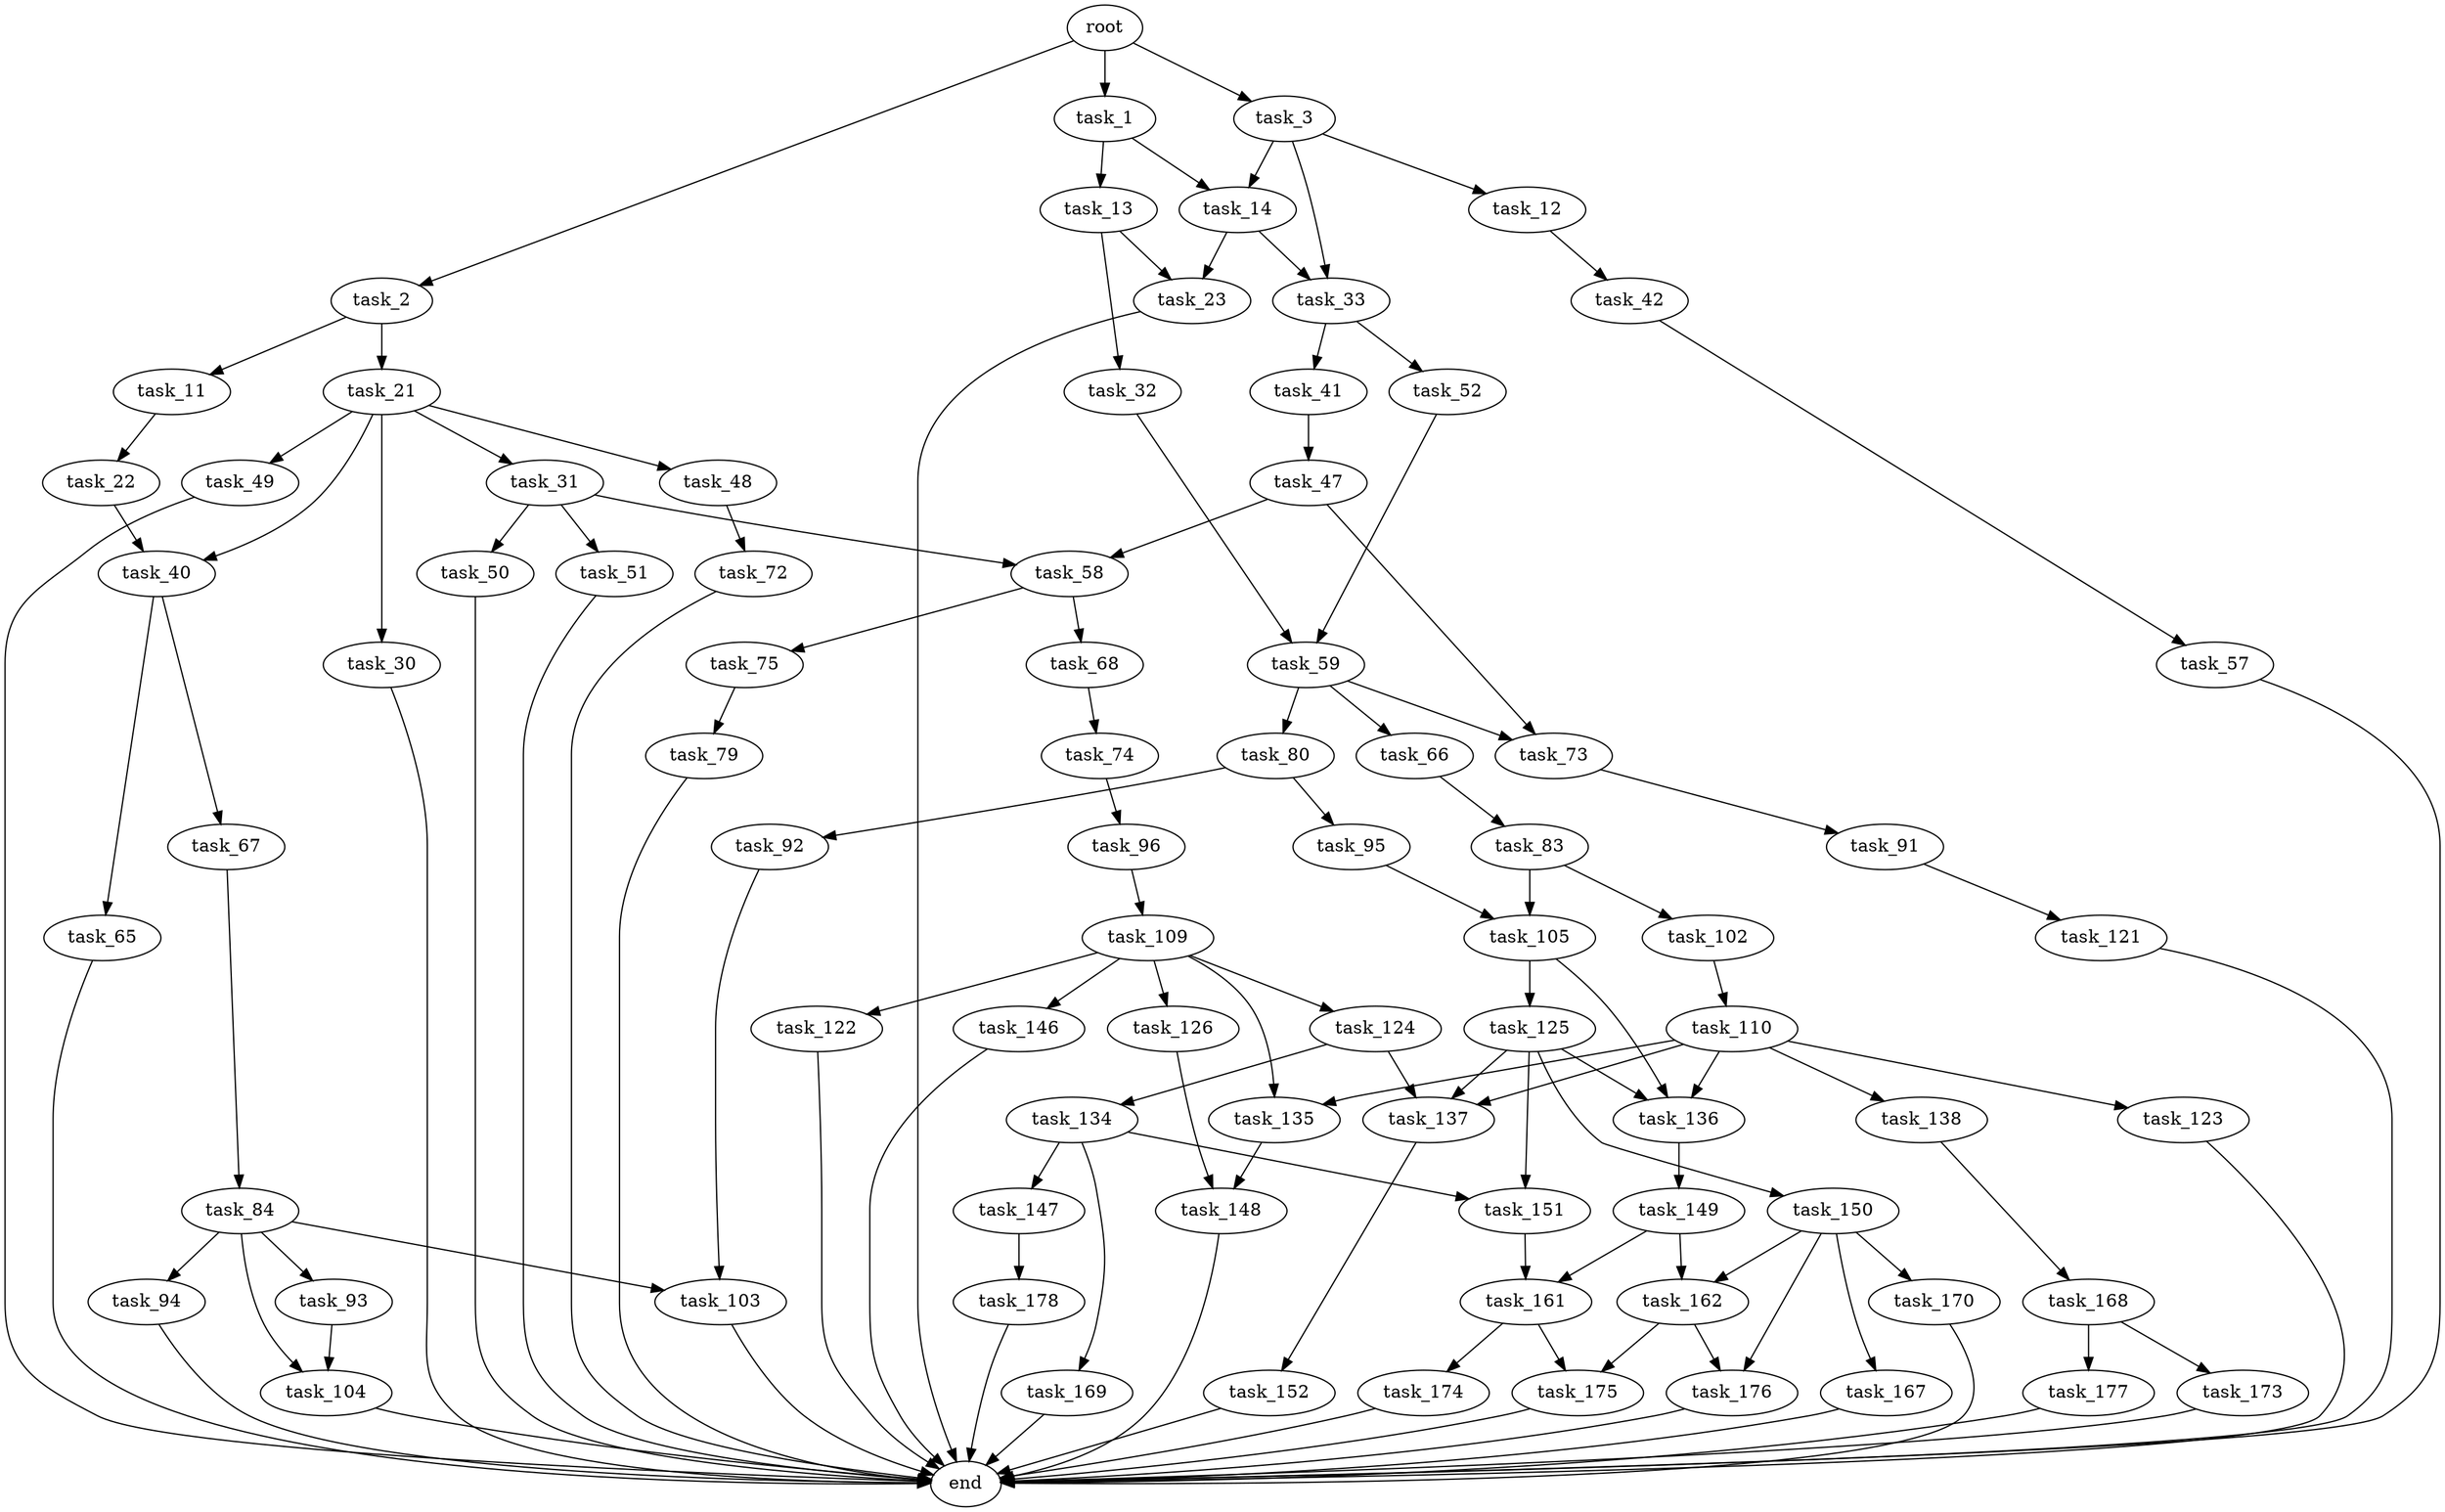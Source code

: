digraph G {
  root [size="0.000000"];
  task_1 [size="526796317788.000000"];
  task_2 [size="68719476736.000000"];
  task_3 [size="1032875850357.000000"];
  task_13 [size="368293445632.000000"];
  task_14 [size="3737797828.000000"];
  task_11 [size="782757789696.000000"];
  task_21 [size="368293445632.000000"];
  task_12 [size="274320377568.000000"];
  task_33 [size="996705497253.000000"];
  task_22 [size="202145401440.000000"];
  task_42 [size="3817838996.000000"];
  task_23 [size="87339907812.000000"];
  task_32 [size="549755813888.000000"];
  task_30 [size="7640889059.000000"];
  task_31 [size="953952464995.000000"];
  task_40 [size="25734479078.000000"];
  task_48 [size="2416243978.000000"];
  task_49 [size="908186032378.000000"];
  end [size="0.000000"];
  task_50 [size="4408461536.000000"];
  task_51 [size="549755813888.000000"];
  task_58 [size="549755813888.000000"];
  task_59 [size="109928575361.000000"];
  task_41 [size="134217728000.000000"];
  task_52 [size="368293445632.000000"];
  task_65 [size="93043284822.000000"];
  task_67 [size="368293445632.000000"];
  task_47 [size="1073741824000.000000"];
  task_57 [size="815215595549.000000"];
  task_73 [size="368293445632.000000"];
  task_72 [size="30132160651.000000"];
  task_68 [size="25918196598.000000"];
  task_75 [size="1073741824000.000000"];
  task_66 [size="320042799.000000"];
  task_80 [size="642706419354.000000"];
  task_83 [size="39804160246.000000"];
  task_84 [size="12582573373.000000"];
  task_74 [size="147678894633.000000"];
  task_91 [size="825868584.000000"];
  task_96 [size="368293445632.000000"];
  task_79 [size="488846978705.000000"];
  task_92 [size="131870734000.000000"];
  task_95 [size="14080056573.000000"];
  task_102 [size="134217728000.000000"];
  task_105 [size="444813230082.000000"];
  task_93 [size="1131387682427.000000"];
  task_94 [size="28991029248.000000"];
  task_103 [size="272342532540.000000"];
  task_104 [size="12897890108.000000"];
  task_121 [size="89079466838.000000"];
  task_109 [size="28991029248.000000"];
  task_110 [size="1808479067.000000"];
  task_125 [size="28991029248.000000"];
  task_136 [size="818344003904.000000"];
  task_122 [size="203379505080.000000"];
  task_124 [size="36092025840.000000"];
  task_126 [size="17244374599.000000"];
  task_135 [size="1073741824000.000000"];
  task_146 [size="4750244945.000000"];
  task_123 [size="3616635506.000000"];
  task_137 [size="465692629488.000000"];
  task_138 [size="12222380798.000000"];
  task_134 [size="8970591991.000000"];
  task_150 [size="8608541628.000000"];
  task_151 [size="368293445632.000000"];
  task_148 [size="22833653238.000000"];
  task_147 [size="8455522081.000000"];
  task_169 [size="549755813888.000000"];
  task_149 [size="549755813888.000000"];
  task_152 [size="368293445632.000000"];
  task_168 [size="134217728000.000000"];
  task_178 [size="27630442518.000000"];
  task_161 [size="20720244782.000000"];
  task_162 [size="8589934592.000000"];
  task_167 [size="22373306692.000000"];
  task_170 [size="1073741824000.000000"];
  task_176 [size="235181181654.000000"];
  task_174 [size="782757789696.000000"];
  task_175 [size="2114805946.000000"];
  task_173 [size="23370821746.000000"];
  task_177 [size="10037727765.000000"];

  root -> task_1 [size="1.000000"];
  root -> task_2 [size="1.000000"];
  root -> task_3 [size="1.000000"];
  task_1 -> task_13 [size="536870912.000000"];
  task_1 -> task_14 [size="536870912.000000"];
  task_2 -> task_11 [size="134217728.000000"];
  task_2 -> task_21 [size="134217728.000000"];
  task_3 -> task_12 [size="679477248.000000"];
  task_3 -> task_14 [size="679477248.000000"];
  task_3 -> task_33 [size="679477248.000000"];
  task_13 -> task_23 [size="411041792.000000"];
  task_13 -> task_32 [size="411041792.000000"];
  task_14 -> task_23 [size="75497472.000000"];
  task_14 -> task_33 [size="75497472.000000"];
  task_11 -> task_22 [size="679477248.000000"];
  task_21 -> task_30 [size="411041792.000000"];
  task_21 -> task_31 [size="411041792.000000"];
  task_21 -> task_40 [size="411041792.000000"];
  task_21 -> task_48 [size="411041792.000000"];
  task_21 -> task_49 [size="411041792.000000"];
  task_12 -> task_42 [size="209715200.000000"];
  task_33 -> task_41 [size="679477248.000000"];
  task_33 -> task_52 [size="679477248.000000"];
  task_22 -> task_40 [size="134217728.000000"];
  task_42 -> task_57 [size="75497472.000000"];
  task_23 -> end [size="1.000000"];
  task_32 -> task_59 [size="536870912.000000"];
  task_30 -> end [size="1.000000"];
  task_31 -> task_50 [size="679477248.000000"];
  task_31 -> task_51 [size="679477248.000000"];
  task_31 -> task_58 [size="679477248.000000"];
  task_40 -> task_65 [size="838860800.000000"];
  task_40 -> task_67 [size="838860800.000000"];
  task_48 -> task_72 [size="134217728.000000"];
  task_49 -> end [size="1.000000"];
  task_50 -> end [size="1.000000"];
  task_51 -> end [size="1.000000"];
  task_58 -> task_68 [size="536870912.000000"];
  task_58 -> task_75 [size="536870912.000000"];
  task_59 -> task_66 [size="75497472.000000"];
  task_59 -> task_73 [size="75497472.000000"];
  task_59 -> task_80 [size="75497472.000000"];
  task_41 -> task_47 [size="209715200.000000"];
  task_52 -> task_59 [size="411041792.000000"];
  task_65 -> end [size="1.000000"];
  task_67 -> task_84 [size="411041792.000000"];
  task_47 -> task_58 [size="838860800.000000"];
  task_47 -> task_73 [size="838860800.000000"];
  task_57 -> end [size="1.000000"];
  task_73 -> task_91 [size="411041792.000000"];
  task_72 -> end [size="1.000000"];
  task_68 -> task_74 [size="33554432.000000"];
  task_75 -> task_79 [size="838860800.000000"];
  task_66 -> task_83 [size="33554432.000000"];
  task_80 -> task_92 [size="411041792.000000"];
  task_80 -> task_95 [size="411041792.000000"];
  task_83 -> task_102 [size="679477248.000000"];
  task_83 -> task_105 [size="679477248.000000"];
  task_84 -> task_93 [size="411041792.000000"];
  task_84 -> task_94 [size="411041792.000000"];
  task_84 -> task_103 [size="411041792.000000"];
  task_84 -> task_104 [size="411041792.000000"];
  task_74 -> task_96 [size="301989888.000000"];
  task_91 -> task_121 [size="33554432.000000"];
  task_96 -> task_109 [size="411041792.000000"];
  task_79 -> end [size="1.000000"];
  task_92 -> task_103 [size="411041792.000000"];
  task_95 -> task_105 [size="33554432.000000"];
  task_102 -> task_110 [size="209715200.000000"];
  task_105 -> task_125 [size="679477248.000000"];
  task_105 -> task_136 [size="679477248.000000"];
  task_93 -> task_104 [size="679477248.000000"];
  task_94 -> end [size="1.000000"];
  task_103 -> end [size="1.000000"];
  task_104 -> end [size="1.000000"];
  task_121 -> end [size="1.000000"];
  task_109 -> task_122 [size="75497472.000000"];
  task_109 -> task_124 [size="75497472.000000"];
  task_109 -> task_126 [size="75497472.000000"];
  task_109 -> task_135 [size="75497472.000000"];
  task_109 -> task_146 [size="75497472.000000"];
  task_110 -> task_123 [size="33554432.000000"];
  task_110 -> task_135 [size="33554432.000000"];
  task_110 -> task_136 [size="33554432.000000"];
  task_110 -> task_137 [size="33554432.000000"];
  task_110 -> task_138 [size="33554432.000000"];
  task_125 -> task_136 [size="75497472.000000"];
  task_125 -> task_137 [size="75497472.000000"];
  task_125 -> task_150 [size="75497472.000000"];
  task_125 -> task_151 [size="75497472.000000"];
  task_136 -> task_149 [size="838860800.000000"];
  task_122 -> end [size="1.000000"];
  task_124 -> task_134 [size="134217728.000000"];
  task_124 -> task_137 [size="134217728.000000"];
  task_126 -> task_148 [size="411041792.000000"];
  task_135 -> task_148 [size="838860800.000000"];
  task_146 -> end [size="1.000000"];
  task_123 -> end [size="1.000000"];
  task_137 -> task_152 [size="679477248.000000"];
  task_138 -> task_168 [size="301989888.000000"];
  task_134 -> task_147 [size="209715200.000000"];
  task_134 -> task_151 [size="209715200.000000"];
  task_134 -> task_169 [size="209715200.000000"];
  task_150 -> task_162 [size="301989888.000000"];
  task_150 -> task_167 [size="301989888.000000"];
  task_150 -> task_170 [size="301989888.000000"];
  task_150 -> task_176 [size="301989888.000000"];
  task_151 -> task_161 [size="411041792.000000"];
  task_148 -> end [size="1.000000"];
  task_147 -> task_178 [size="838860800.000000"];
  task_169 -> end [size="1.000000"];
  task_149 -> task_161 [size="536870912.000000"];
  task_149 -> task_162 [size="536870912.000000"];
  task_152 -> end [size="1.000000"];
  task_168 -> task_173 [size="209715200.000000"];
  task_168 -> task_177 [size="209715200.000000"];
  task_178 -> end [size="1.000000"];
  task_161 -> task_174 [size="33554432.000000"];
  task_161 -> task_175 [size="33554432.000000"];
  task_162 -> task_175 [size="33554432.000000"];
  task_162 -> task_176 [size="33554432.000000"];
  task_167 -> end [size="1.000000"];
  task_170 -> end [size="1.000000"];
  task_176 -> end [size="1.000000"];
  task_174 -> end [size="1.000000"];
  task_175 -> end [size="1.000000"];
  task_173 -> end [size="1.000000"];
  task_177 -> end [size="1.000000"];
}

